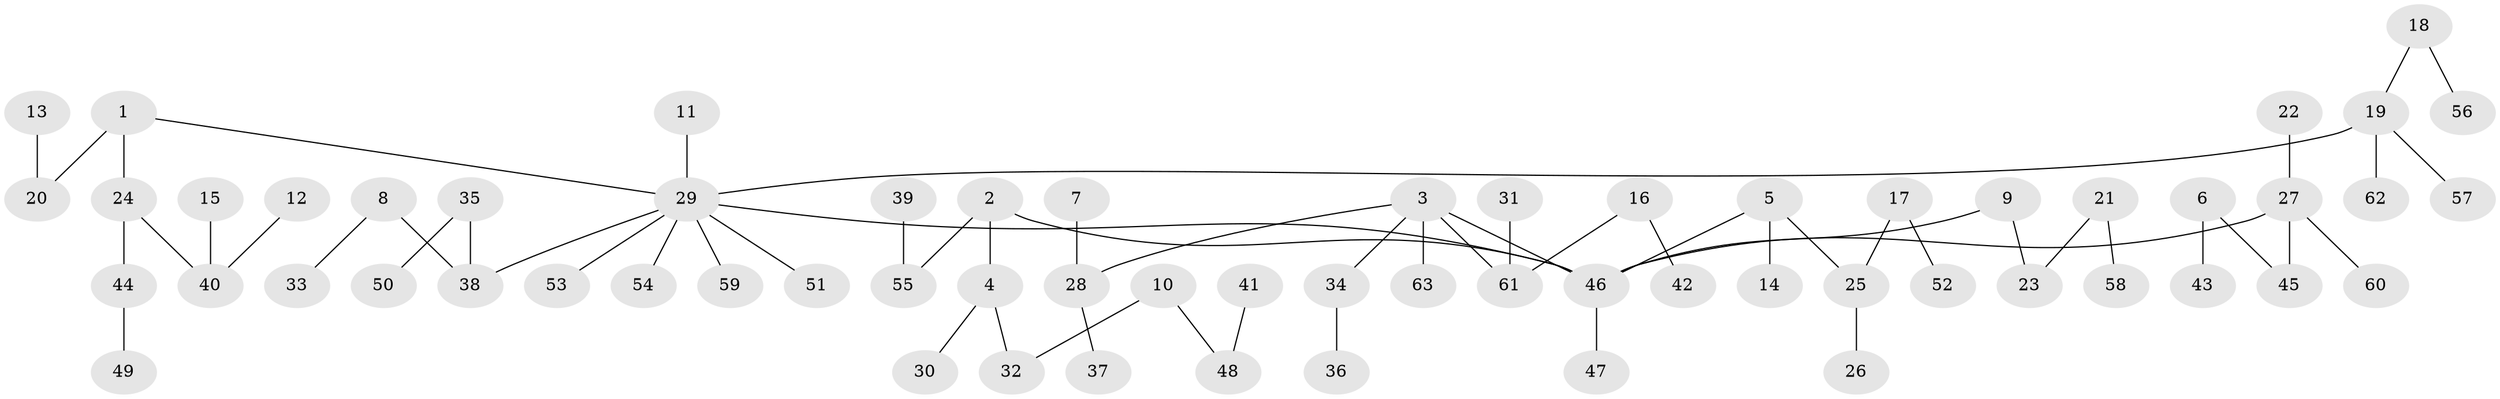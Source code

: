 // original degree distribution, {11: 0.008, 3: 0.112, 5: 0.032, 8: 0.008, 2: 0.304, 4: 0.064, 1: 0.472}
// Generated by graph-tools (version 1.1) at 2025/02/03/09/25 03:02:17]
// undirected, 63 vertices, 62 edges
graph export_dot {
graph [start="1"]
  node [color=gray90,style=filled];
  1;
  2;
  3;
  4;
  5;
  6;
  7;
  8;
  9;
  10;
  11;
  12;
  13;
  14;
  15;
  16;
  17;
  18;
  19;
  20;
  21;
  22;
  23;
  24;
  25;
  26;
  27;
  28;
  29;
  30;
  31;
  32;
  33;
  34;
  35;
  36;
  37;
  38;
  39;
  40;
  41;
  42;
  43;
  44;
  45;
  46;
  47;
  48;
  49;
  50;
  51;
  52;
  53;
  54;
  55;
  56;
  57;
  58;
  59;
  60;
  61;
  62;
  63;
  1 -- 20 [weight=1.0];
  1 -- 24 [weight=1.0];
  1 -- 29 [weight=1.0];
  2 -- 4 [weight=1.0];
  2 -- 46 [weight=1.0];
  2 -- 55 [weight=1.0];
  3 -- 28 [weight=1.0];
  3 -- 34 [weight=1.0];
  3 -- 46 [weight=1.0];
  3 -- 61 [weight=1.0];
  3 -- 63 [weight=1.0];
  4 -- 30 [weight=1.0];
  4 -- 32 [weight=1.0];
  5 -- 14 [weight=1.0];
  5 -- 25 [weight=1.0];
  5 -- 46 [weight=1.0];
  6 -- 43 [weight=1.0];
  6 -- 45 [weight=1.0];
  7 -- 28 [weight=1.0];
  8 -- 33 [weight=1.0];
  8 -- 38 [weight=1.0];
  9 -- 23 [weight=1.0];
  9 -- 46 [weight=1.0];
  10 -- 32 [weight=1.0];
  10 -- 48 [weight=1.0];
  11 -- 29 [weight=1.0];
  12 -- 40 [weight=1.0];
  13 -- 20 [weight=1.0];
  15 -- 40 [weight=1.0];
  16 -- 42 [weight=1.0];
  16 -- 61 [weight=1.0];
  17 -- 25 [weight=1.0];
  17 -- 52 [weight=1.0];
  18 -- 19 [weight=1.0];
  18 -- 56 [weight=1.0];
  19 -- 29 [weight=1.0];
  19 -- 57 [weight=1.0];
  19 -- 62 [weight=1.0];
  21 -- 23 [weight=1.0];
  21 -- 58 [weight=1.0];
  22 -- 27 [weight=1.0];
  24 -- 40 [weight=1.0];
  24 -- 44 [weight=1.0];
  25 -- 26 [weight=1.0];
  27 -- 45 [weight=1.0];
  27 -- 46 [weight=1.0];
  27 -- 60 [weight=1.0];
  28 -- 37 [weight=1.0];
  29 -- 38 [weight=1.0];
  29 -- 46 [weight=1.0];
  29 -- 51 [weight=1.0];
  29 -- 53 [weight=1.0];
  29 -- 54 [weight=1.0];
  29 -- 59 [weight=1.0];
  31 -- 61 [weight=1.0];
  34 -- 36 [weight=1.0];
  35 -- 38 [weight=1.0];
  35 -- 50 [weight=1.0];
  39 -- 55 [weight=1.0];
  41 -- 48 [weight=1.0];
  44 -- 49 [weight=1.0];
  46 -- 47 [weight=1.0];
}
